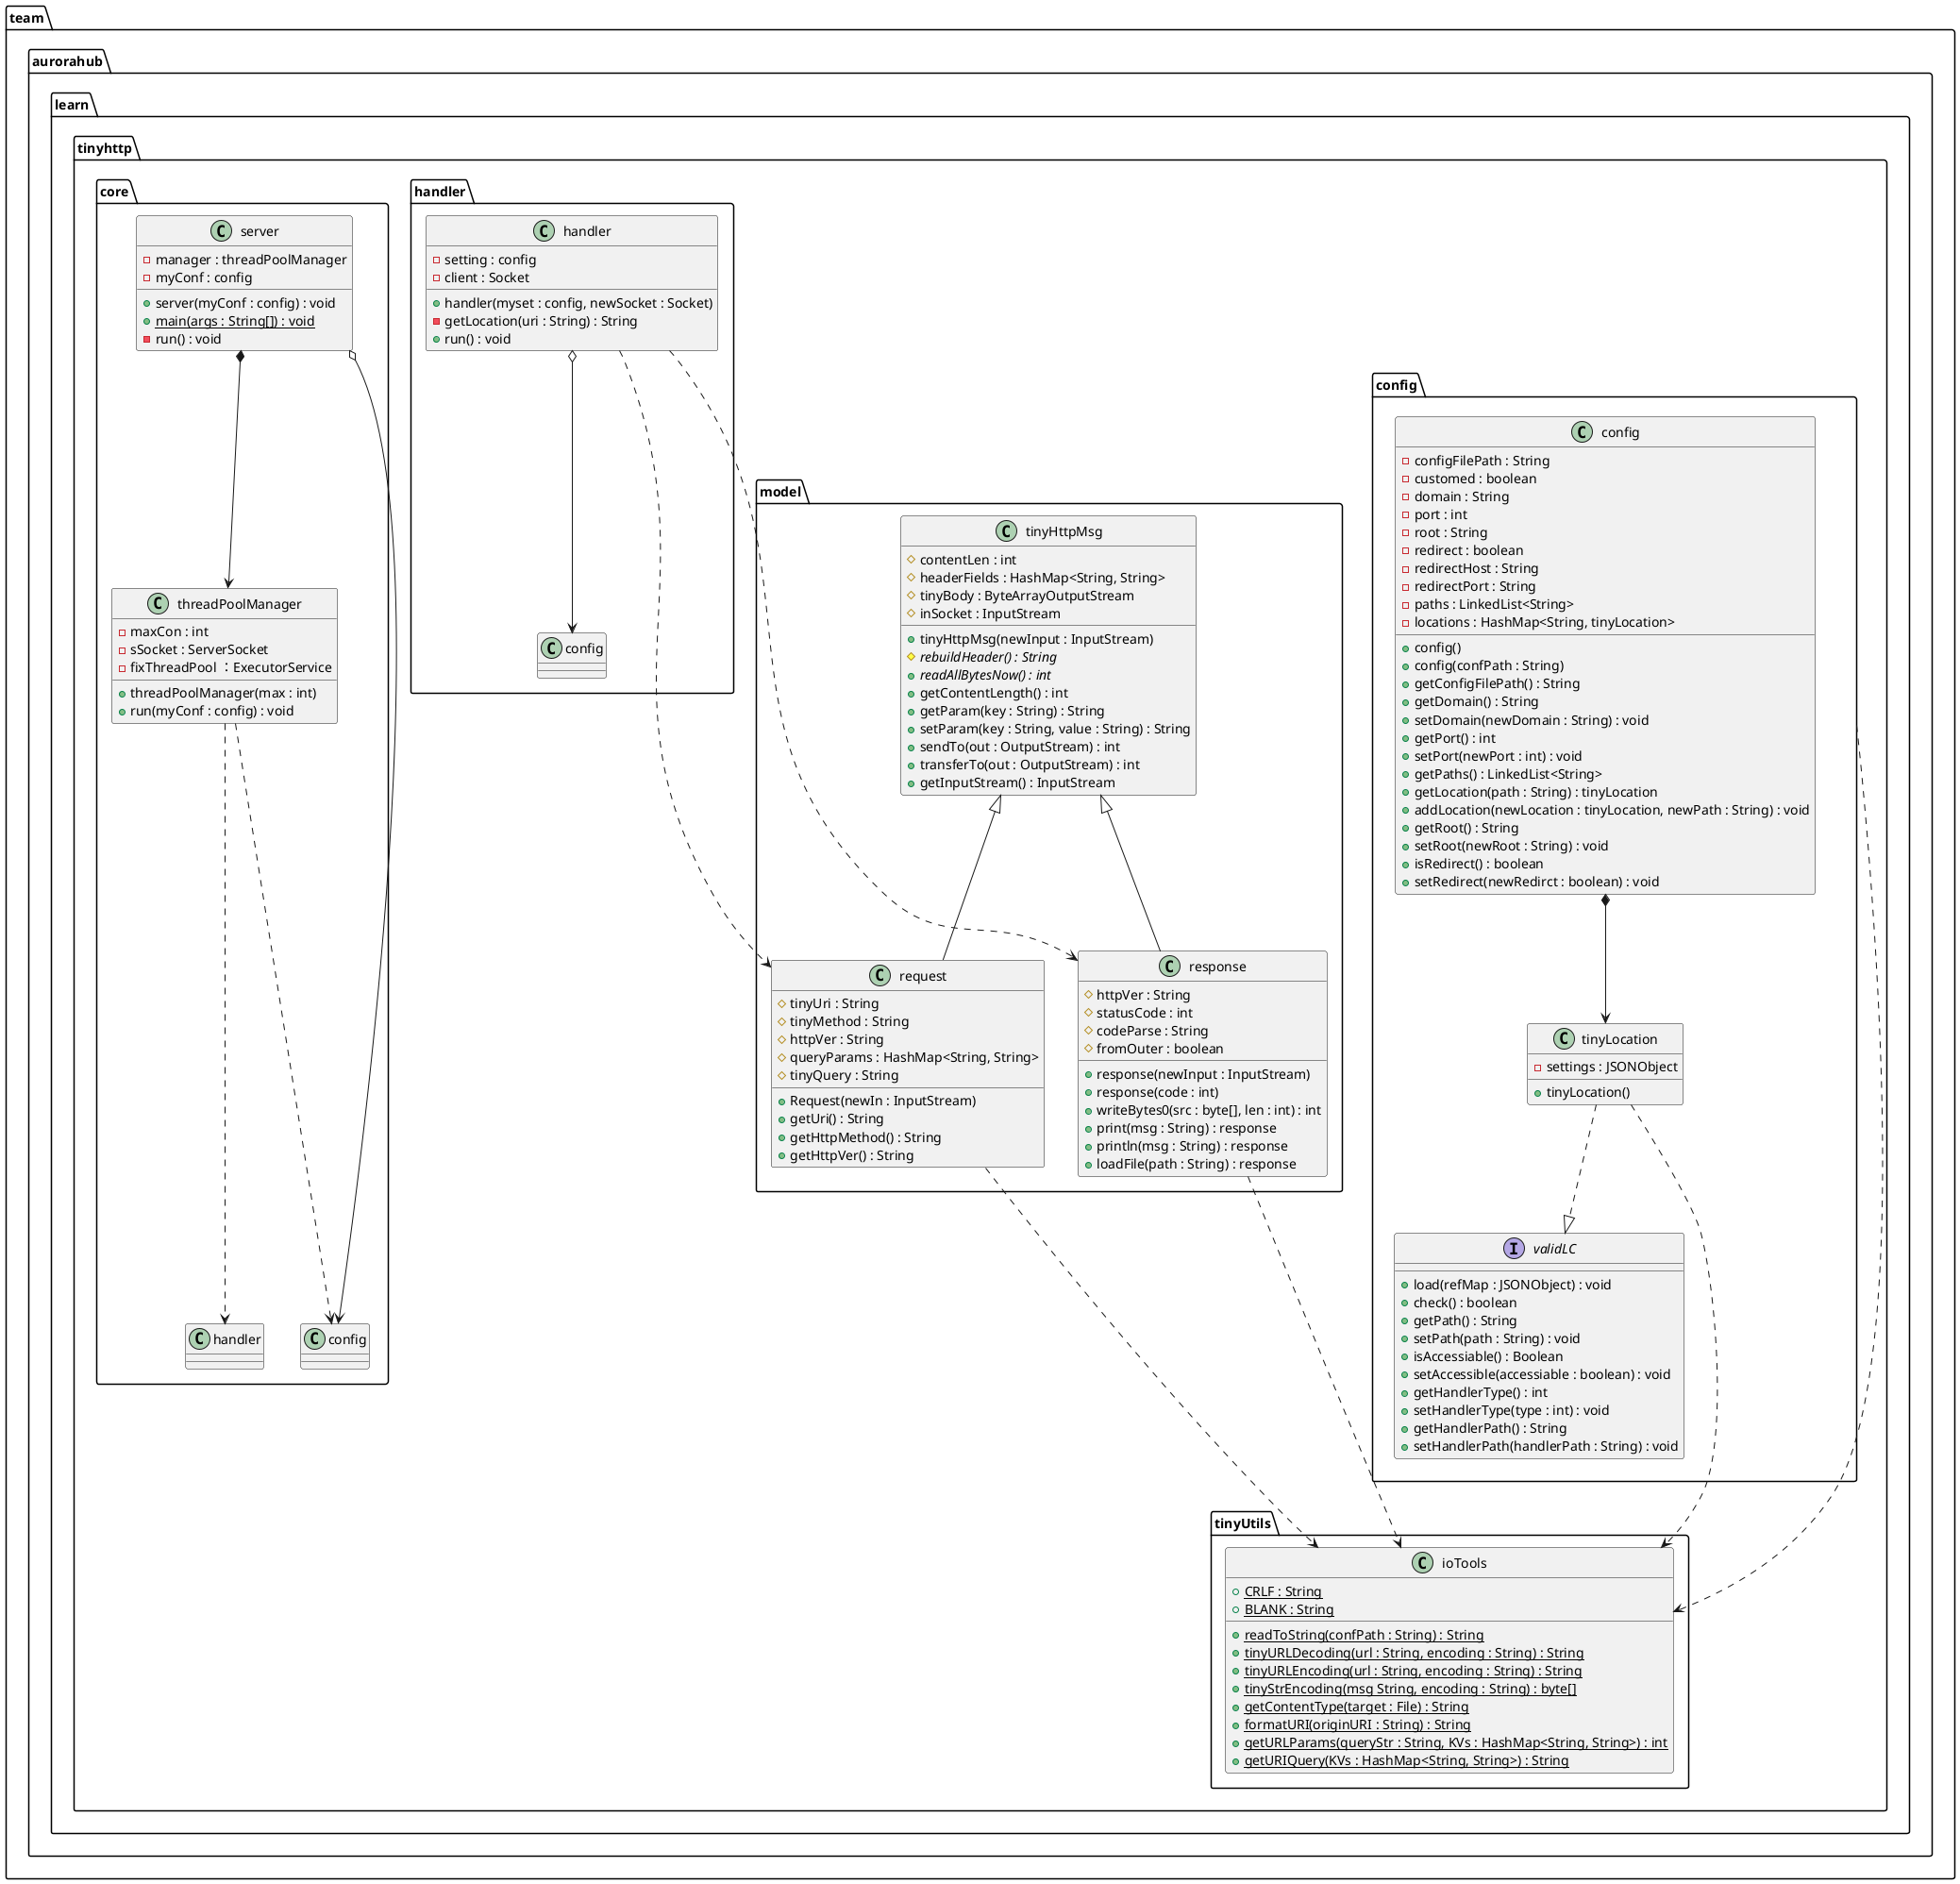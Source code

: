 @startuml tinyhttp
package team.aurorahub.learn.tinyhttp{

    package team.aurorahub.learn.tinyhttp.config{
        interface validLC {
            +load(refMap : JSONObject) : void
            +check() : boolean
            +getPath() : String
            +setPath(path : String) : void
            +isAccessiable() : Boolean
            +setAccessible(accessiable : boolean) : void
            +getHandlerType() : int
            +setHandlerType(type : int) : void
            +getHandlerPath() : String
            +setHandlerPath(handlerPath : String) : void
        }

        class tinyLocation {
            -settings : JSONObject
            +tinyLocation()
        }

        tinyLocation ..|> validLC

        class config{
            -configFilePath : String
            -customed : boolean
            -domain : String
            -port : int
            -root : String
            -redirect : boolean
            -redirectHost : String
            -redirectPort : String
            -paths : LinkedList<String>
            -locations : HashMap<String, tinyLocation>
            +config()
            +config(confPath : String)
            +getConfigFilePath() : String
            +getDomain() : String
            +setDomain(newDomain : String) : void
            +getPort() : int
            +setPort(newPort : int) : void
            +getPaths() : LinkedList<String>
            +getLocation(path : String) : tinyLocation
            +addLocation(newLocation : tinyLocation, newPath : String) : void
            +getRoot() : String
            +setRoot(newRoot : String) : void
            +isRedirect() : boolean
            +setRedirect(newRedirct : boolean) : void
        }

        config *--> tinyLocation
    }

    package team.aurorahub.learn.tinyhttp.model{
        class tinyHttpMsg{
            #contentLen : int
            #headerFields : HashMap<String, String>
            #tinyBody : ByteArrayOutputStream
            #inSocket : InputStream
            +tinyHttpMsg(newInput : InputStream)
            #{abstract}rebuildHeader() : String
            +{abstract}readAllBytesNow() : int
            +getContentLength() : int
            +getParam(key : String) : String
            +setParam(key : String, value : String) : String
            +sendTo(out : OutputStream) : int
            +transferTo(out : OutputStream) : int
            +getInputStream() : InputStream
        }

        class request{
            #tinyUri : String
            #tinyMethod : String
            #httpVer : String
            #queryParams : HashMap<String, String>
            #tinyQuery : String
            +Request(newIn : InputStream)
            +getUri() : String
            +getHttpMethod() : String
            +getHttpVer() : String
        }

        tinyHttpMsg <|-- request

        class response{
            #httpVer : String
            #statusCode : int
            #codeParse : String
            #fromOuter : boolean
            +response(newInput : InputStream)
            +response(code : int)
            +writeBytes0(src : byte[], len : int) : int
            +print(msg : String) : response
            +println(msg : String) : response
            +loadFile(path : String) : response
        }

        tinyHttpMsg <|-- response
    }
    package team.aurorahub.learn.tinyhttp.handler{

        class handler{
            -setting : config
            -client : Socket
            +handler(myset : config, newSocket : Socket)
            -getLocation(uri : String) : String
            +run() : void
        }

        handler o--> config
        handler ...> request
        handler ...> response
    }

    package team.aurorahub.learn.tinyhttp.core{
        class threadPoolManager{
            -maxCon : int
            -sSocket : ServerSocket
            -fixThreadPool ：ExecutorService
            +threadPoolManager(max : int)
            +run(myConf : config) : void
        }
        threadPoolManager ...> config
        threadPoolManager ...> handler

        class server{
            -manager : threadPoolManager
            -myConf : config
            +server(myConf : config) : void
            +{static}main(args : String[]) : void
            -run() : void
        }
        server *--> threadPoolManager
        server o--> config
    }

    package team.aurorahub.learn.tinyhttp.tinyUtils{
        class ioTools{
            +{static}CRLF : String
            +{static}BLANK : String
            +{static}readToString(confPath : String) : String
            +{static}tinyURLDecoding(url : String, encoding : String) : String
            +{static}tinyURLEncoding(url : String, encoding : String) : String
            +{static}tinyStrEncoding(msg String, encoding : String) : byte[]
            +{static}getContentType(target : File) : String
            +{static}formatURI(originURI : String) : String
            +{static}getURLParams(queryStr : String, KVs : HashMap<String, String>) : int
            +{static}getURIQuery(KVs : HashMap<String, String>) : String
        }
    }
    tinyLocation ...> ioTools
    config ...> ioTools
    response ..> ioTools
    request ...> ioTools
}
@enduml